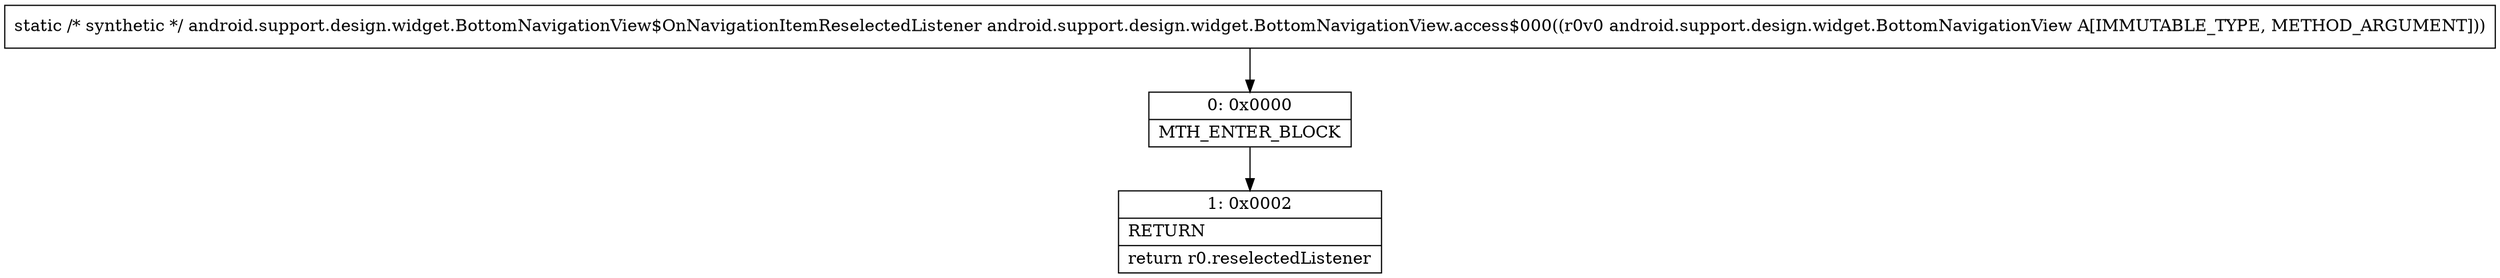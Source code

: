 digraph "CFG forandroid.support.design.widget.BottomNavigationView.access$000(Landroid\/support\/design\/widget\/BottomNavigationView;)Landroid\/support\/design\/widget\/BottomNavigationView$OnNavigationItemReselectedListener;" {
Node_0 [shape=record,label="{0\:\ 0x0000|MTH_ENTER_BLOCK\l}"];
Node_1 [shape=record,label="{1\:\ 0x0002|RETURN\l|return r0.reselectedListener\l}"];
MethodNode[shape=record,label="{static \/* synthetic *\/ android.support.design.widget.BottomNavigationView$OnNavigationItemReselectedListener android.support.design.widget.BottomNavigationView.access$000((r0v0 android.support.design.widget.BottomNavigationView A[IMMUTABLE_TYPE, METHOD_ARGUMENT])) }"];
MethodNode -> Node_0;
Node_0 -> Node_1;
}

